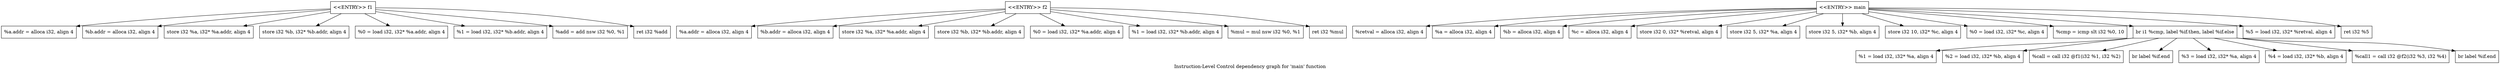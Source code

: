 digraph "Instruction-Level Control dependency graph for 'main' function" {
	label="Instruction-Level Control dependency graph for 'main' function";

	Node0x87eee00 [shape=record,label="{\<\<ENTRY\>\> f1}"];
	Node0x87eee00 -> Node0x87eee90;
	Node0x87eee00 -> Node0x87eef20;
	Node0x87eee00 -> Node0x87eeff0;
	Node0x87eee00 -> Node0x87eefc0;
	Node0x87eee00 -> Node0x87eef90;
	Node0x87eee00 -> Node0x87ef210;
	Node0x87eee00 -> Node0x87ef280;
	Node0x87eee00 -> Node0x87ef2f0;
	Node0x87eee90 [shape=record,label="{  %a.addr = alloca i32, align 4}"];
	Node0x87eef20 [shape=record,label="{  %b.addr = alloca i32, align 4}"];
	Node0x87eeff0 [shape=record,label="{  store i32 %a, i32* %a.addr, align 4}"];
	Node0x87eefc0 [shape=record,label="{  store i32 %b, i32* %b.addr, align 4}"];
	Node0x87eef90 [shape=record,label="{  %0 = load i32, i32* %a.addr, align 4}"];
	Node0x87ef210 [shape=record,label="{  %1 = load i32, i32* %b.addr, align 4}"];
	Node0x87ef280 [shape=record,label="{  %add = add nsw i32 %0, %1}"];
	Node0x87ef2f0 [shape=record,label="{  ret i32 %add}"];
	Node0x87f01e0 [shape=record,label="{\<\<ENTRY\>\> f2}"];
	Node0x87f01e0 -> Node0x87f0250;
	Node0x87f01e0 -> Node0x87f02c0;
	Node0x87f01e0 -> Node0x87f0360;
	Node0x87f01e0 -> Node0x87f0330;
	Node0x87f01e0 -> Node0x87f0460;
	Node0x87f01e0 -> Node0x87f0560;
	Node0x87f01e0 -> Node0x87f05d0;
	Node0x87f01e0 -> Node0x87ef360;
	Node0x87f0250 [shape=record,label="{  %a.addr = alloca i32, align 4}"];
	Node0x87f02c0 [shape=record,label="{  %b.addr = alloca i32, align 4}"];
	Node0x87f0360 [shape=record,label="{  store i32 %a, i32* %a.addr, align 4}"];
	Node0x87f0330 [shape=record,label="{  store i32 %b, i32* %b.addr, align 4}"];
	Node0x87f0460 [shape=record,label="{  %0 = load i32, i32* %a.addr, align 4}"];
	Node0x87f0560 [shape=record,label="{  %1 = load i32, i32* %b.addr, align 4}"];
	Node0x87f05d0 [shape=record,label="{  %mul = mul nsw i32 %0, %1}"];
	Node0x87ef360 [shape=record,label="{  ret i32 %mul}"];
	Node0x87f2ee0 [shape=record,label="{\<\<ENTRY\>\> main}"];
	Node0x87f2ee0 -> Node0x87f2f50;
	Node0x87f2ee0 -> Node0x87f2fc0;
	Node0x87f2ee0 -> Node0x87f3060;
	Node0x87f2ee0 -> Node0x87f3030;
	Node0x87f2ee0 -> Node0x87f3110;
	Node0x87f2ee0 -> Node0x87f3210;
	Node0x87f2ee0 -> Node0x87f3280;
	Node0x87f2ee0 -> Node0x87f32f0;
	Node0x87f2ee0 -> Node0x87f3360;
	Node0x87f2ee0 -> Node0x87f3180;
	Node0x87f2ee0 -> Node0x87f34e0;
	Node0x87f2ee0 -> Node0x87f3550;
	Node0x87f2ee0 -> Node0x87f35c0;
	Node0x87f2f50 [shape=record,label="{  %retval = alloca i32, align 4}"];
	Node0x87f2fc0 [shape=record,label="{  %a = alloca i32, align 4}"];
	Node0x87f3060 [shape=record,label="{  %b = alloca i32, align 4}"];
	Node0x87f3030 [shape=record,label="{  %c = alloca i32, align 4}"];
	Node0x87f3110 [shape=record,label="{  store i32 0, i32* %retval, align 4}"];
	Node0x87f3210 [shape=record,label="{  store i32 5, i32* %a, align 4}"];
	Node0x87f3280 [shape=record,label="{  store i32 5, i32* %b, align 4}"];
	Node0x87f32f0 [shape=record,label="{  store i32 10, i32* %c, align 4}"];
	Node0x87f3360 [shape=record,label="{  %0 = load i32, i32* %c, align 4}"];
	Node0x87f3180 [shape=record,label="{  %cmp = icmp slt i32 %0, 10}"];
	Node0x87f34e0 [shape=record,label="{  br i1 %cmp, label %if.then, label %if.else}"];
	Node0x87f34e0 -> Node0x87f3660;
	Node0x87f34e0 -> Node0x87f0640;
	Node0x87f34e0 -> Node0x87f06e0;
	Node0x87f34e0 -> Node0x87f06b0;
	Node0x87f34e0 -> Node0x87f3920;
	Node0x87f34e0 -> Node0x87f3a20;
	Node0x87f34e0 -> Node0x87f3a90;
	Node0x87f34e0 -> Node0x87f3b00;
	Node0x87f3550 [shape=record,label="{  %5 = load i32, i32* %retval, align 4}"];
	Node0x87f35c0 [shape=record,label="{  ret i32 %5}"];
	Node0x87f3660 [shape=record,label="{  %1 = load i32, i32* %a, align 4}"];
	Node0x87f0640 [shape=record,label="{  %2 = load i32, i32* %b, align 4}"];
	Node0x87f06e0 [shape=record,label="{  %call = call i32 @f1(i32 %1, i32 %2)}"];
	Node0x87f06b0 [shape=record,label="{  br label %if.end}"];
	Node0x87f3920 [shape=record,label="{  %3 = load i32, i32* %a, align 4}"];
	Node0x87f3a20 [shape=record,label="{  %4 = load i32, i32* %b, align 4}"];
	Node0x87f3a90 [shape=record,label="{  %call1 = call i32 @f2(i32 %3, i32 %4)}"];
	Node0x87f3b00 [shape=record,label="{  br label %if.end}"];
}
